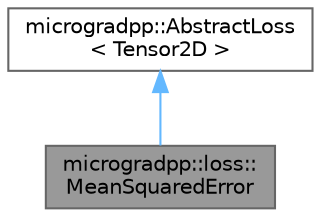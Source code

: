 digraph "microgradpp::loss::MeanSquaredError"
{
 // LATEX_PDF_SIZE
  bgcolor="transparent";
  edge [fontname=Helvetica,fontsize=10,labelfontname=Helvetica,labelfontsize=10];
  node [fontname=Helvetica,fontsize=10,shape=box,height=0.2,width=0.4];
  Node1 [id="Node000001",label="microgradpp::loss::\lMeanSquaredError",height=0.2,width=0.4,color="gray40", fillcolor="grey60", style="filled", fontcolor="black",tooltip=" "];
  Node2 -> Node1 [id="edge1_Node000001_Node000002",dir="back",color="steelblue1",style="solid",tooltip=" "];
  Node2 [id="Node000002",label="microgradpp::AbstractLoss\l\< Tensor2D \>",height=0.2,width=0.4,color="gray40", fillcolor="white", style="filled",URL="$classmicrogradpp_1_1_abstract_loss.html",tooltip=" "];
}
